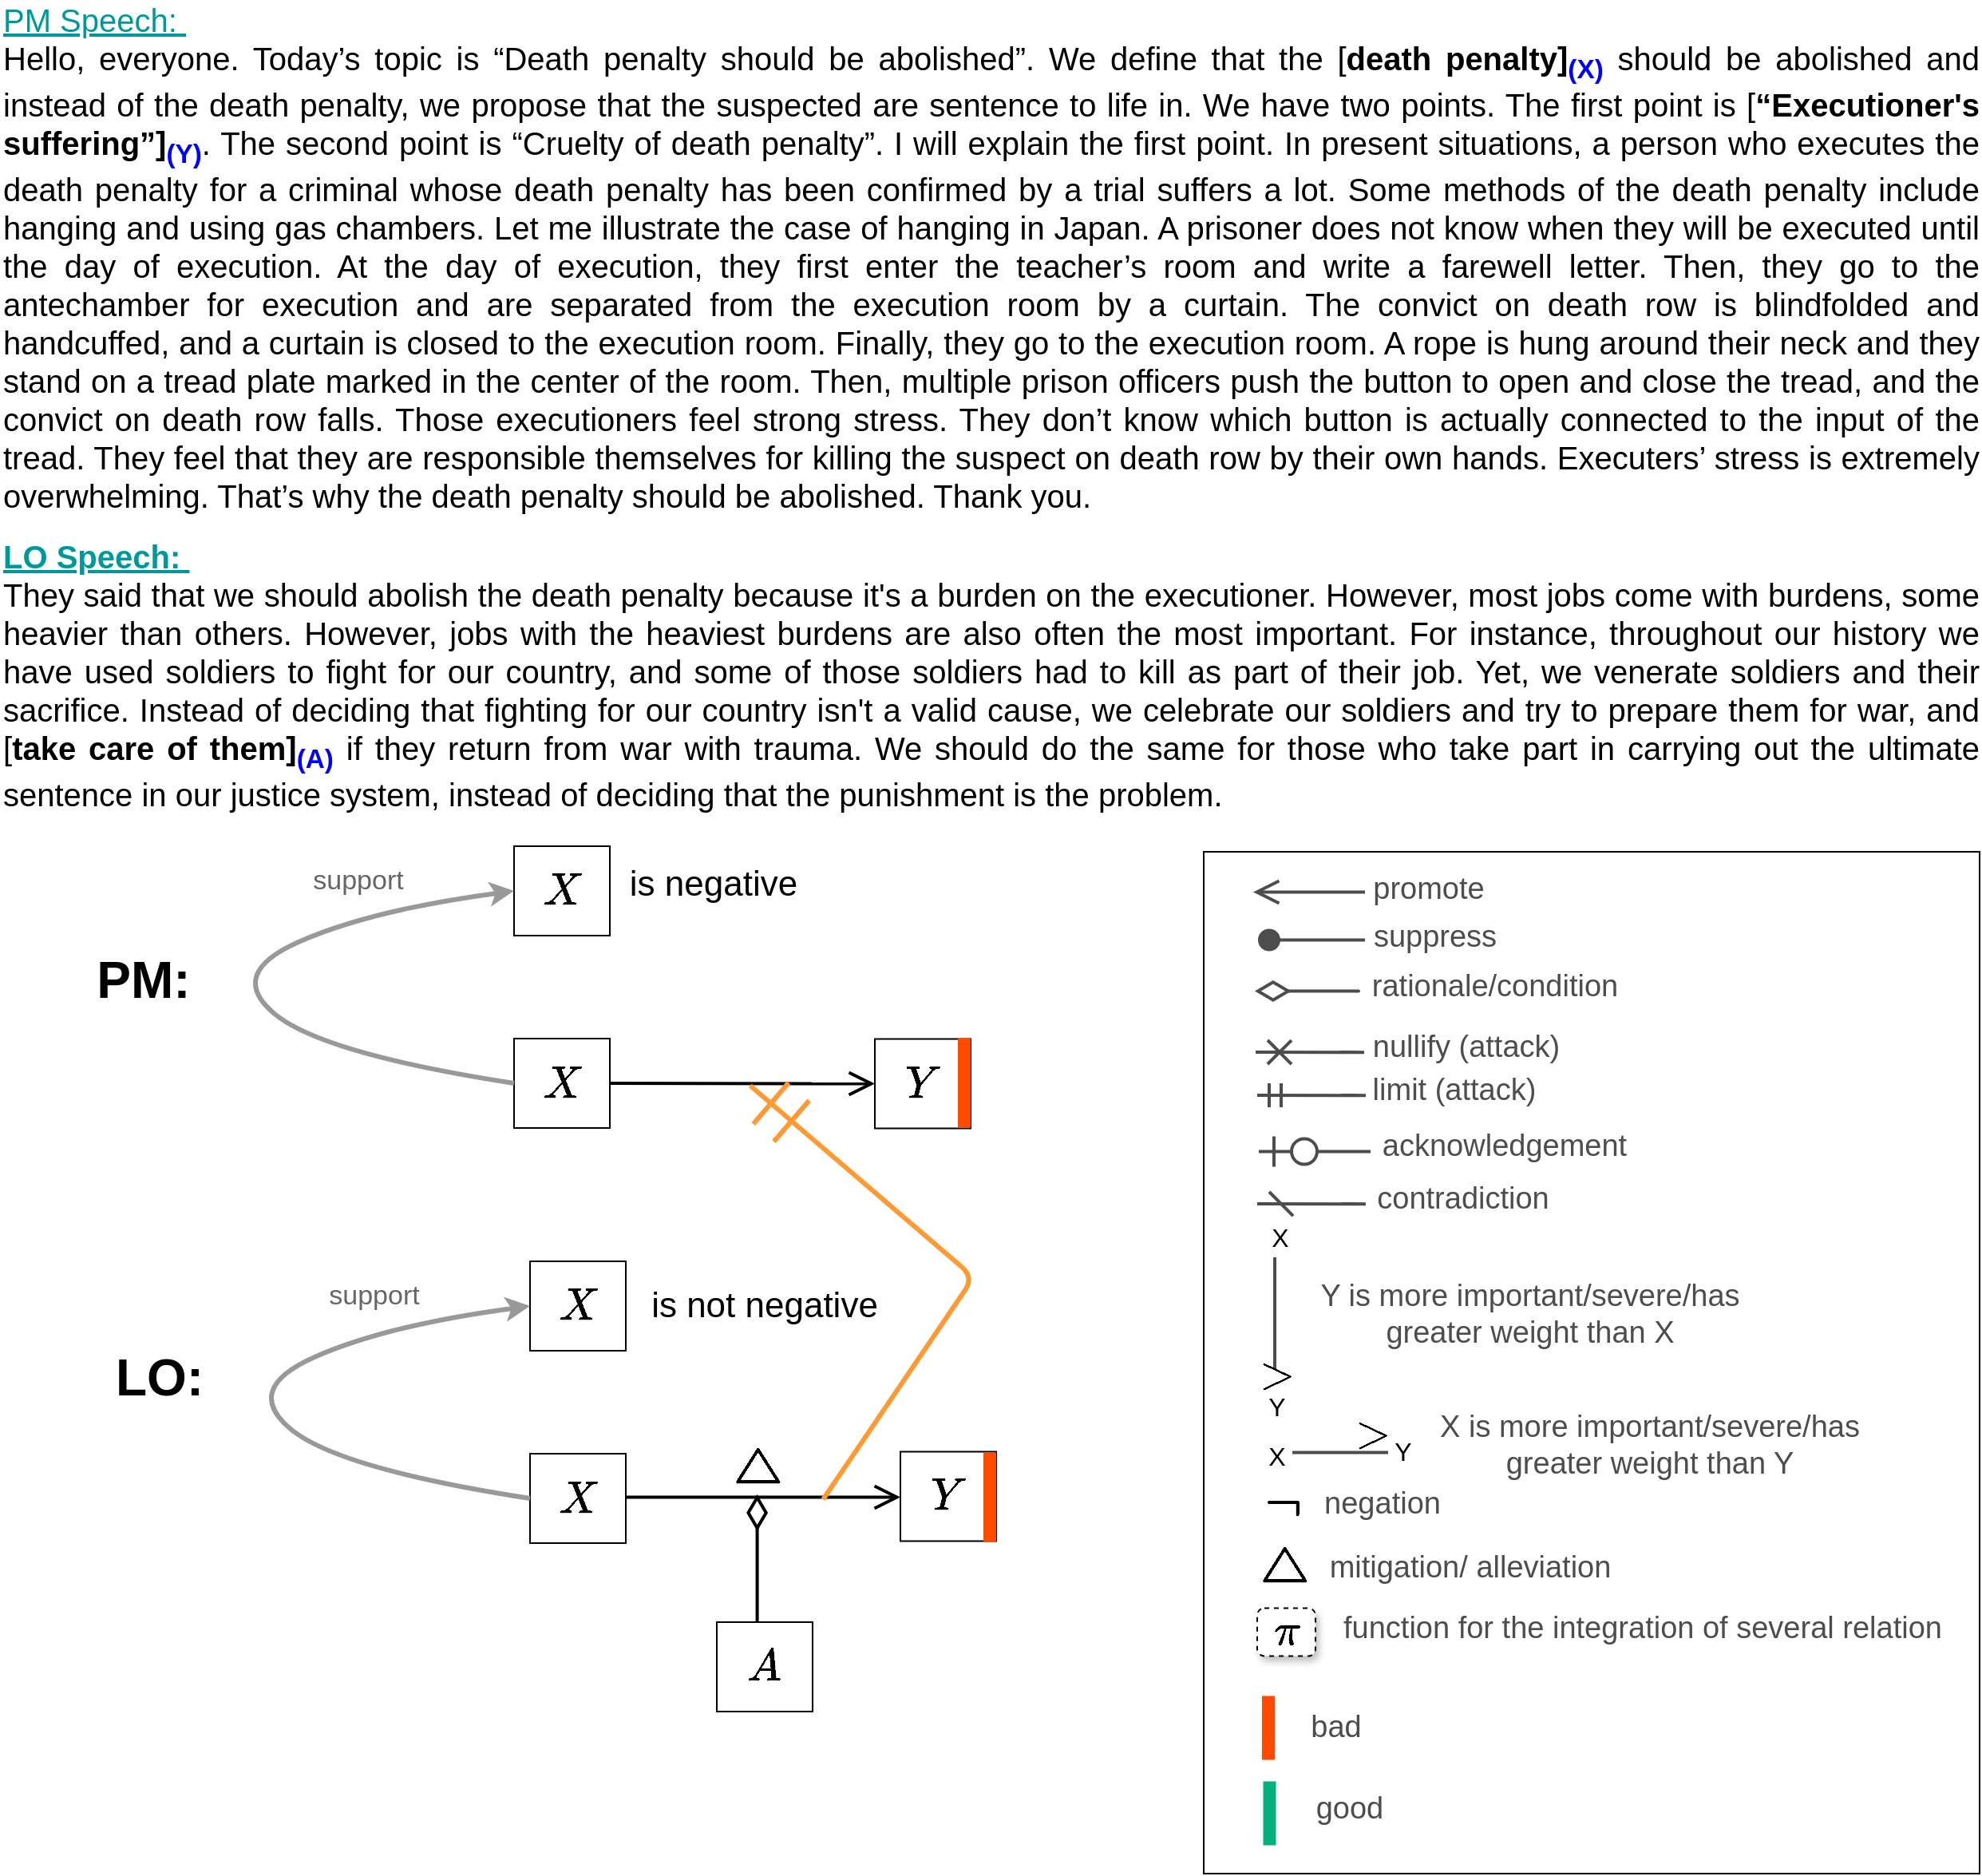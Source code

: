 <mxfile version="16.1.2" type="device"><diagram id="NebdKccpn1Tcwdz-Rh-k" name="Page-1"><mxGraphModel dx="1892" dy="3044" grid="1" gridSize="10" guides="1" tooltips="1" connect="1" arrows="1" fold="1" page="1" pageScale="1" pageWidth="1100" pageHeight="1700" math="1" shadow="0"><root><mxCell id="0"/><mxCell id="1" parent="0"/><mxCell id="UqYzVpXplDqsbALxIXjI-1" value="&lt;div style=&quot;text-align: justify ; font-size: 20px&quot;&gt;&lt;font style=&quot;font-size: 20px&quot; color=&quot;#009999&quot;&gt;&lt;u&gt;PM Speech:&amp;nbsp;&lt;/u&gt;&lt;/font&gt;&lt;/div&gt;&lt;div style=&quot;text-align: justify&quot;&gt;&lt;span style=&quot;font-size: 20px&quot;&gt;Hello, everyone. Today’s topic is “Death penalty should be abolished”. We define that the [&lt;b&gt;death penalty]&lt;sub&gt;&lt;font color=&quot;#0000ff&quot;&gt;(X)&lt;/font&gt;&lt;/sub&gt;&lt;/b&gt; should be abolished and instead of the death penalty, we propose that the suspected are sentence to life in. We have two points. The first point is [&lt;b&gt;“Executioner's suffering”]&lt;sub&gt;&lt;font color=&quot;#0000ff&quot;&gt;(Y)&lt;/font&gt;&lt;/sub&gt;&lt;/b&gt;. The second point is “Cruelty of death penalty”. I will explain the first point. In present situations, a person who executes the death penalty for a criminal whose death penalty has been confirmed by a trial suffers a lot. Some methods of the death penalty include hanging and using gas chambers. Let me illustrate the case of hanging in Japan. A prisoner does not know when they will be executed until the day of execution. At the day of execution, they first enter the teacher’s room and write a farewell letter. Then, they go to the antechamber for execution and are separated from the execution room by a curtain. The convict on death row is blindfolded and handcuffed, and a curtain is closed to the execution room. Finally, they go to the execution room. A rope is hung around their neck and they stand on a tread plate marked in the center of the room. Then, multiple prison officers push the button to open and close the tread, and the convict on death row falls. Those executioners feel strong stress. They don’t know which button is actually connected to the input of the tread. They feel that they are responsible themselves for killing the suspect on death row by their own hands. Executers’ stress is extremely overwhelming. That’s why the death penalty should be abolished. Thank you.&lt;/span&gt;&lt;br&gt;&lt;/div&gt;" style="text;html=1;strokeColor=none;fillColor=none;align=left;verticalAlign=middle;whiteSpace=wrap;rounded=0;" parent="1" vertex="1"><mxGeometry x="550" y="-9" width="1240" height="300" as="geometry"/></mxCell><mxCell id="UqYzVpXplDqsbALxIXjI-18" value="&lt;font size=&quot;1&quot;&gt;&lt;b style=&quot;font-size: 32px&quot;&gt;PM:&lt;/b&gt;&lt;/font&gt;" style="text;html=1;strokeColor=none;fillColor=none;align=center;verticalAlign=middle;whiteSpace=wrap;rounded=0;" parent="1" vertex="1"><mxGeometry x="600" y="574" width="80" height="40" as="geometry"/></mxCell><mxCell id="UqYzVpXplDqsbALxIXjI-19" value="&lt;font size=&quot;1&quot;&gt;&lt;b style=&quot;font-size: 32px&quot;&gt;LO:&lt;/b&gt;&lt;/font&gt;" style="text;html=1;strokeColor=none;fillColor=none;align=center;verticalAlign=middle;whiteSpace=wrap;rounded=0;" parent="1" vertex="1"><mxGeometry x="610" y="822.75" width="80" height="40" as="geometry"/></mxCell><mxCell id="UqYzVpXplDqsbALxIXjI-66" value="&lt;font style=&quot;font-size: 24px&quot;&gt;$$X$$&lt;/font&gt;" style="whiteSpace=wrap;html=1;align=center;" parent="1" vertex="1"><mxGeometry x="872" y="510" width="60" height="56" as="geometry"/></mxCell><mxCell id="UqYzVpXplDqsbALxIXjI-67" value="&lt;font style=&quot;font-size: 22px&quot;&gt;is negative&lt;/font&gt;" style="text;html=1;strokeColor=none;fillColor=none;align=center;verticalAlign=middle;whiteSpace=wrap;rounded=0;" parent="1" vertex="1"><mxGeometry x="942" y="516.5" width="110" height="35" as="geometry"/></mxCell><mxCell id="UqYzVpXplDqsbALxIXjI-68" value="&lt;font style=&quot;font-size: 24px&quot;&gt;$$X$$&lt;/font&gt;" style="whiteSpace=wrap;html=1;align=center;" parent="1" vertex="1"><mxGeometry x="872" y="630.5" width="60" height="56" as="geometry"/></mxCell><mxCell id="UqYzVpXplDqsbALxIXjI-69" value="&lt;font style=&quot;font-size: 24px&quot;&gt;$$Y$$&lt;/font&gt;" style="whiteSpace=wrap;html=1;align=center;" parent="1" vertex="1"><mxGeometry x="1098" y="630.75" width="60" height="56" as="geometry"/></mxCell><mxCell id="UqYzVpXplDqsbALxIXjI-70" value="" style="whiteSpace=wrap;html=1;fontColor=#666666;strokeColor=none;fillColor=#FF4B00;" parent="1" vertex="1"><mxGeometry x="1150" y="630.25" width="8" height="56" as="geometry"/></mxCell><mxCell id="UqYzVpXplDqsbALxIXjI-72" value="" style="endArrow=open;html=1;fontColor=#666666;endSize=12;entryX=0;entryY=0.5;entryDx=0;entryDy=0;endFill=0;strokeWidth=2;exitX=1;exitY=0.5;exitDx=0;exitDy=0;" parent="1" source="UqYzVpXplDqsbALxIXjI-68" target="UqYzVpXplDqsbALxIXjI-69" edge="1"><mxGeometry width="50" height="50" relative="1" as="geometry"><mxPoint x="978" y="658.16" as="sourcePoint"/><mxPoint x="1070.0" y="658.16" as="targetPoint"/></mxGeometry></mxCell><mxCell id="UqYzVpXplDqsbALxIXjI-77" value="" style="curved=1;endArrow=classic;html=1;strokeWidth=3;exitX=0;exitY=0.5;exitDx=0;exitDy=0;entryX=0;entryY=0.5;entryDx=0;entryDy=0;strokeColor=#999999;" parent="1" source="UqYzVpXplDqsbALxIXjI-68" target="UqYzVpXplDqsbALxIXjI-66" edge="1"><mxGeometry width="50" height="50" relative="1" as="geometry"><mxPoint x="592" y="660" as="sourcePoint"/><mxPoint x="642" y="610" as="targetPoint"/><Array as="points"><mxPoint x="752" y="640"/><mxPoint x="692" y="590"/><mxPoint x="782" y="550"/></Array></mxGeometry></mxCell><mxCell id="UqYzVpXplDqsbALxIXjI-78" value="&lt;font style=&quot;font-size: 17px&quot; color=&quot;#666666&quot;&gt;support&lt;/font&gt;" style="text;html=1;fillColor=none;align=center;verticalAlign=middle;whiteSpace=wrap;rounded=0;rotation=0;" parent="1" vertex="1"><mxGeometry x="742" y="516.5" width="65" height="30" as="geometry"/></mxCell><mxCell id="UqYzVpXplDqsbALxIXjI-79" value="&lt;font style=&quot;font-size: 24px&quot;&gt;$$X$$&lt;/font&gt;" style="whiteSpace=wrap;html=1;align=center;" parent="1" vertex="1"><mxGeometry x="882" y="770" width="60" height="56" as="geometry"/></mxCell><mxCell id="UqYzVpXplDqsbALxIXjI-80" value="&lt;font style=&quot;font-size: 22px&quot;&gt;is not negative&lt;/font&gt;" style="text;html=1;strokeColor=none;fillColor=none;align=center;verticalAlign=middle;whiteSpace=wrap;rounded=0;" parent="1" vertex="1"><mxGeometry x="952" y="780.5" width="154" height="35" as="geometry"/></mxCell><mxCell id="UqYzVpXplDqsbALxIXjI-81" value="&lt;font style=&quot;font-size: 24px&quot;&gt;$$X$$&lt;/font&gt;" style="whiteSpace=wrap;html=1;align=center;" parent="1" vertex="1"><mxGeometry x="882" y="890.5" width="60" height="56" as="geometry"/></mxCell><mxCell id="UqYzVpXplDqsbALxIXjI-85" value="" style="curved=1;endArrow=classic;html=1;strokeWidth=3;exitX=0;exitY=0.5;exitDx=0;exitDy=0;entryX=0;entryY=0.5;entryDx=0;entryDy=0;strokeColor=#999999;" parent="1" source="UqYzVpXplDqsbALxIXjI-81" target="UqYzVpXplDqsbALxIXjI-79" edge="1"><mxGeometry width="50" height="50" relative="1" as="geometry"><mxPoint x="602" y="920" as="sourcePoint"/><mxPoint x="652" y="870" as="targetPoint"/><Array as="points"><mxPoint x="762" y="900"/><mxPoint x="702" y="850"/><mxPoint x="792" y="810"/></Array></mxGeometry></mxCell><mxCell id="UqYzVpXplDqsbALxIXjI-86" value="&lt;font style=&quot;font-size: 17px&quot; color=&quot;#666666&quot;&gt;support&lt;/font&gt;" style="text;html=1;fillColor=none;align=center;verticalAlign=middle;whiteSpace=wrap;rounded=0;rotation=0;" parent="1" vertex="1"><mxGeometry x="752" y="776.5" width="65" height="30" as="geometry"/></mxCell><mxCell id="TlyaoN2gSQJr0GqYaBix-1" value="&lt;div style=&quot;text-align: justify ; font-size: 20px&quot;&gt;&lt;font style=&quot;font-size: 20px&quot; color=&quot;#009999&quot;&gt;&lt;b&gt;&lt;u&gt;LO Speech:&amp;nbsp;&lt;/u&gt;&lt;/b&gt;&lt;/font&gt;&lt;/div&gt;&lt;div style=&quot;text-align: justify&quot;&gt;&lt;span style=&quot;font-size: 20px&quot;&gt;They said that we should abolish the death penalty because it's a burden on the executioner. However, most jobs come with burdens, some heavier than others. However, jobs with the heaviest burdens are also often the most important. For instance, throughout our history we have used soldiers to fight for our country, and some of those soldiers had to kill as part of their job. Yet, we venerate soldiers and their sacrifice. Instead of deciding that fighting for our country isn't a valid cause, we celebrate our soldiers and try to prepare them for war, and [&lt;b&gt;take care of them]&lt;sub&gt;&lt;font color=&quot;#0000ff&quot;&gt;(A)&lt;/font&gt;&lt;/sub&gt;&lt;/b&gt; if they return from war with trauma. We should do the same for those who take part in carrying out the ultimate sentence in our justice system, instead of deciding that the punishment is the problem.&lt;/span&gt;&lt;br&gt;&lt;/div&gt;" style="text;html=1;strokeColor=none;fillColor=none;align=left;verticalAlign=middle;whiteSpace=wrap;rounded=0;" parent="1" vertex="1"><mxGeometry x="550" y="308" width="1240" height="190" as="geometry"/></mxCell><mxCell id="TlyaoN2gSQJr0GqYaBix-3" value="&lt;font style=&quot;font-size: 24px&quot;&gt;$$Y$$&lt;/font&gt;" style="whiteSpace=wrap;html=1;align=center;" parent="1" vertex="1"><mxGeometry x="1114" y="889.25" width="60" height="56" as="geometry"/></mxCell><mxCell id="TlyaoN2gSQJr0GqYaBix-4" value="" style="whiteSpace=wrap;html=1;fontColor=#666666;strokeColor=none;fillColor=#FF4B00;" parent="1" vertex="1"><mxGeometry x="1166" y="889.75" width="8" height="56" as="geometry"/></mxCell><mxCell id="FGASRaGhrt8bh0Swo0qo-1" value="" style="endArrow=open;html=1;fontColor=#666666;endSize=12;endFill=0;strokeWidth=2;" parent="1" edge="1"><mxGeometry width="50" height="50" relative="1" as="geometry"><mxPoint x="942" y="917.75" as="sourcePoint"/><mxPoint x="1114" y="917.75" as="targetPoint"/></mxGeometry></mxCell><mxCell id="FGASRaGhrt8bh0Swo0qo-15" value="" style="endArrow=none;html=1;endSize=0;strokeWidth=3;startArrow=ERmandOne;startFill=0;startSize=30;strokeColor=#FF9933;entryX=0.878;entryY=1.089;entryDx=0;entryDy=0;entryPerimeter=0;" parent="1" edge="1"><mxGeometry width="50" height="50" relative="1" as="geometry"><mxPoint x="1020" y="660" as="sourcePoint"/><mxPoint x="1065.58" y="919.115" as="targetPoint"/><Array as="points"><mxPoint x="1160" y="780"/></Array></mxGeometry></mxCell><mxCell id="noukX7ChWpo38gmrOb5E-2" value="" style="endArrow=none;html=1;endSize=0;strokeColor=#000000;strokeWidth=2;startArrow=diamondThin;startFill=0;startSize=17;entryX=0.5;entryY=0;entryDx=0;entryDy=0;" parent="1" edge="1"><mxGeometry width="50" height="50" relative="1" as="geometry"><mxPoint x="1024.29" y="916.0" as="sourcePoint"/><mxPoint x="1024.29" y="1000" as="targetPoint"/><Array as="points"/></mxGeometry></mxCell><mxCell id="noukX7ChWpo38gmrOb5E-3" value="&lt;font style=&quot;font-size: 24px&quot;&gt;$$A$$&lt;/font&gt;" style="whiteSpace=wrap;html=1;align=center;" parent="1" vertex="1"><mxGeometry x="999" y="996" width="60" height="56" as="geometry"/></mxCell><mxCell id="NuFVstjrMYpYnu_FxubX-1" value="&lt;font style=&quot;font-size: 26px&quot;&gt;$$\boldsymbol{\triangle}$$&lt;/font&gt;" style="text;html=1;strokeColor=none;fillColor=none;align=center;verticalAlign=middle;whiteSpace=wrap;rounded=0;" parent="1" vertex="1"><mxGeometry x="995" y="882" width="60" height="35" as="geometry"/></mxCell><mxCell id="vJCvudCFWlSQBwVNfWVZ-1" value="" style="rounded=0;whiteSpace=wrap;html=1;glass=0;sketch=0;strokeColor=default;fillColor=none;" parent="1" vertex="1"><mxGeometry x="1304" y="513.5" width="486" height="640" as="geometry"/></mxCell><mxCell id="vJCvudCFWlSQBwVNfWVZ-2" value="" style="endArrow=ERzeroToOne;html=1;endFill=1;endSize=16;strokeWidth=2;strokeColor=#4D4D4D;" parent="1" edge="1"><mxGeometry width="50" height="50" relative="1" as="geometry"><mxPoint x="1408.5" y="701.25" as="sourcePoint"/><mxPoint x="1338.5" y="701.25" as="targetPoint"/></mxGeometry></mxCell><mxCell id="vJCvudCFWlSQBwVNfWVZ-3" value="" style="endArrow=none;html=1;endSize=16;strokeWidth=2;strokeColor=#4D4D4D;" parent="1" edge="1"><mxGeometry width="50" height="50" relative="1" as="geometry"><mxPoint x="1348.5" y="837.5" as="sourcePoint"/><mxPoint x="1348.5" y="767.5" as="targetPoint"/></mxGeometry></mxCell><mxCell id="vJCvudCFWlSQBwVNfWVZ-4" value="&lt;span style=&quot;font-size: 24px&quot;&gt;&lt;font style=&quot;font-size: 24px&quot;&gt;$$&amp;gt;$$&lt;/font&gt;&lt;/span&gt;" style="text;html=1;strokeColor=none;fillColor=none;align=center;verticalAlign=middle;whiteSpace=wrap;rounded=0;fontSize=24;fontStyle=1;horizontal=1;" parent="1" vertex="1"><mxGeometry x="1329.5" y="830.5" width="40" height="20" as="geometry"/></mxCell><mxCell id="vJCvudCFWlSQBwVNfWVZ-5" value="&lt;span style=&quot;font-size: 19px&quot;&gt;Y is more important/severe/has greater weight than X&lt;/span&gt;" style="text;html=1;strokeColor=none;fillColor=none;align=center;verticalAlign=middle;whiteSpace=wrap;rounded=0;fontColor=#4D4D4D;" parent="1" vertex="1"><mxGeometry x="1360.5" y="777.5" width="294.5" height="50" as="geometry"/></mxCell><mxCell id="vJCvudCFWlSQBwVNfWVZ-6" value="&lt;font style=&quot;font-size: 16px&quot;&gt;X&lt;/font&gt;" style="text;html=1;strokeColor=none;fillColor=none;align=center;verticalAlign=middle;whiteSpace=wrap;rounded=0;fontSize=14;" parent="1" vertex="1"><mxGeometry x="1331.5" y="745.25" width="40" height="20" as="geometry"/></mxCell><mxCell id="vJCvudCFWlSQBwVNfWVZ-7" value="&lt;font style=&quot;font-size: 16px&quot;&gt;Y&lt;/font&gt;" style="text;html=1;strokeColor=none;fillColor=none;align=center;verticalAlign=middle;whiteSpace=wrap;rounded=0;fontSize=14;" parent="1" vertex="1"><mxGeometry x="1329.5" y="850.5" width="40" height="20" as="geometry"/></mxCell><mxCell id="vJCvudCFWlSQBwVNfWVZ-8" value="" style="endArrow=none;html=1;endSize=0;strokeWidth=2;startArrow=cross;startFill=0;startSize=12;strokeColor=#4D4D4D;" parent="1" edge="1"><mxGeometry width="50" height="50" relative="1" as="geometry"><mxPoint x="1336.5" y="639.0" as="sourcePoint"/><mxPoint x="1404.5" y="639.12" as="targetPoint"/><Array as="points"><mxPoint x="1404.5" y="639.12"/><mxPoint x="1386.5" y="639"/></Array></mxGeometry></mxCell><mxCell id="vJCvudCFWlSQBwVNfWVZ-9" value="&lt;font style=&quot;font-size: 19px&quot;&gt;nullify (attack)&lt;/font&gt;" style="text;html=1;strokeColor=none;fillColor=none;align=center;verticalAlign=middle;whiteSpace=wrap;rounded=0;fontColor=#4D4D4D;" parent="1" vertex="1"><mxGeometry x="1398.5" y="619.25" width="138.5" height="34" as="geometry"/></mxCell><mxCell id="vJCvudCFWlSQBwVNfWVZ-10" value="" style="endArrow=open;html=1;fontColor=#666666;endSize=12;endFill=0;strokeWidth=2;strokeColor=#4D4D4D;" parent="1" edge="1"><mxGeometry width="50" height="50" relative="1" as="geometry"><mxPoint x="1405" y="538.75" as="sourcePoint"/><mxPoint x="1335" y="538.75" as="targetPoint"/></mxGeometry></mxCell><mxCell id="vJCvudCFWlSQBwVNfWVZ-11" value="&lt;span style=&quot;font-size: 19px&quot;&gt;promote&lt;/span&gt;" style="text;html=1;strokeColor=none;fillColor=none;align=center;verticalAlign=middle;whiteSpace=wrap;rounded=0;fontColor=#4D4D4D;" parent="1" vertex="1"><mxGeometry x="1405" y="519.75" width="80" height="34" as="geometry"/></mxCell><mxCell id="vJCvudCFWlSQBwVNfWVZ-12" value="" style="endArrow=oval;html=1;fontColor=#666666;endSize=12;endFill=1;strokeWidth=2;strokeColor=#4D4D4D;" parent="1" edge="1"><mxGeometry width="50" height="50" relative="1" as="geometry"><mxPoint x="1405" y="568.75" as="sourcePoint"/><mxPoint x="1345" y="568.75" as="targetPoint"/></mxGeometry></mxCell><mxCell id="vJCvudCFWlSQBwVNfWVZ-13" value="&lt;span style=&quot;font-size: 19px&quot;&gt;suppress&lt;/span&gt;" style="text;html=1;strokeColor=none;fillColor=none;align=center;verticalAlign=middle;whiteSpace=wrap;rounded=0;fontColor=#4D4D4D;" parent="1" vertex="1"><mxGeometry x="1409" y="549.75" width="80" height="34" as="geometry"/></mxCell><mxCell id="vJCvudCFWlSQBwVNfWVZ-14" value="" style="endArrow=none;html=1;endSize=0;strokeWidth=2;startArrow=diamondThin;startFill=0;startSize=17;strokeColor=#4D4D4D;" parent="1" edge="1"><mxGeometry width="50" height="50" relative="1" as="geometry"><mxPoint x="1336" y="600.75" as="sourcePoint"/><mxPoint x="1374" y="600.75" as="targetPoint"/><Array as="points"><mxPoint x="1406" y="600.75"/><mxPoint x="1384" y="600.75"/></Array></mxGeometry></mxCell><mxCell id="vJCvudCFWlSQBwVNfWVZ-15" value="&lt;font style=&quot;font-size: 19px&quot;&gt;rationale/condition&lt;/font&gt;" style="text;html=1;strokeColor=none;fillColor=none;align=center;verticalAlign=middle;whiteSpace=wrap;rounded=0;fontColor=#4D4D4D;" parent="1" vertex="1"><mxGeometry x="1401" y="580.75" width="171" height="34" as="geometry"/></mxCell><mxCell id="vJCvudCFWlSQBwVNfWVZ-16" value="&lt;font style=&quot;font-size: 19px&quot;&gt;acknowledgement&lt;/font&gt;" style="text;html=1;strokeColor=none;fillColor=none;align=center;verticalAlign=middle;whiteSpace=wrap;rounded=0;fontColor=#4D4D4D;" parent="1" vertex="1"><mxGeometry x="1409" y="681.25" width="167" height="34" as="geometry"/></mxCell><mxCell id="vJCvudCFWlSQBwVNfWVZ-17" value="" style="endArrow=none;html=1;endSize=16;strokeWidth=2;strokeColor=#4D4D4D;" parent="1" edge="1"><mxGeometry width="50" height="50" relative="1" as="geometry"><mxPoint x="1419.5" y="889.75" as="sourcePoint"/><mxPoint x="1359.5" y="889.75" as="targetPoint"/></mxGeometry></mxCell><mxCell id="vJCvudCFWlSQBwVNfWVZ-18" value="&lt;span style=&quot;font-size: 24px&quot;&gt;&lt;font style=&quot;font-size: 24px&quot;&gt;$$&amp;gt;$$&lt;/font&gt;&lt;/span&gt;" style="text;html=1;strokeColor=none;fillColor=none;align=center;verticalAlign=middle;whiteSpace=wrap;rounded=0;fontSize=24;fontStyle=1;horizontal=1;" parent="1" vertex="1"><mxGeometry x="1389.5" y="867.75" width="40" height="20" as="geometry"/></mxCell><mxCell id="vJCvudCFWlSQBwVNfWVZ-19" value="&lt;font style=&quot;font-size: 16px&quot;&gt;X&lt;/font&gt;" style="text;html=1;strokeColor=none;fillColor=none;align=center;verticalAlign=middle;whiteSpace=wrap;rounded=0;fontSize=14;" parent="1" vertex="1"><mxGeometry x="1329.5" y="881.75" width="40" height="20" as="geometry"/></mxCell><mxCell id="vJCvudCFWlSQBwVNfWVZ-20" value="&lt;font style=&quot;font-size: 16px&quot;&gt;Y&lt;/font&gt;" style="text;html=1;strokeColor=none;fillColor=none;align=center;verticalAlign=middle;whiteSpace=wrap;rounded=0;fontSize=14;" parent="1" vertex="1"><mxGeometry x="1408.5" y="878.75" width="40" height="20" as="geometry"/></mxCell><mxCell id="vJCvudCFWlSQBwVNfWVZ-21" value="&lt;span style=&quot;font-size: 19px&quot;&gt;X is more important/severe/has greater weight&amp;nbsp;&lt;/span&gt;&lt;span style=&quot;font-size: 19px&quot;&gt;than Y&lt;/span&gt;" style="text;html=1;strokeColor=none;fillColor=none;align=center;verticalAlign=middle;whiteSpace=wrap;rounded=0;fontColor=#4D4D4D;" parent="1" vertex="1"><mxGeometry x="1449.5" y="867.75" width="266.5" height="34" as="geometry"/></mxCell><mxCell id="vJCvudCFWlSQBwVNfWVZ-22" value="" style="endArrow=none;html=1;endSize=0;strokeWidth=2;startArrow=dash;startFill=0;startSize=12;strokeColor=#4D4D4D;" parent="1" edge="1"><mxGeometry width="50" height="50" relative="1" as="geometry"><mxPoint x="1337.5" y="734.0" as="sourcePoint"/><mxPoint x="1405.5" y="734.12" as="targetPoint"/><Array as="points"><mxPoint x="1405.5" y="734.12"/><mxPoint x="1387.5" y="734"/></Array></mxGeometry></mxCell><mxCell id="vJCvudCFWlSQBwVNfWVZ-23" value="&lt;font style=&quot;font-size: 19px&quot;&gt;contradiction&lt;/font&gt;" style="text;html=1;strokeColor=none;fillColor=none;align=center;verticalAlign=middle;whiteSpace=wrap;rounded=0;fontColor=#4D4D4D;" parent="1" vertex="1"><mxGeometry x="1411.5" y="714.25" width="109" height="34" as="geometry"/></mxCell><mxCell id="vJCvudCFWlSQBwVNfWVZ-24" value="" style="whiteSpace=wrap;html=1;fontColor=#666666;strokeColor=none;fillColor=#FF4B00;" parent="1" vertex="1"><mxGeometry x="1340.5" y="1042.25" width="8" height="40" as="geometry"/></mxCell><mxCell id="vJCvudCFWlSQBwVNfWVZ-25" value="&lt;span style=&quot;font-size: 19px&quot;&gt;bad&lt;/span&gt;" style="text;html=1;strokeColor=none;fillColor=none;align=center;verticalAlign=middle;whiteSpace=wrap;rounded=0;fontColor=#4D4D4D;" parent="1" vertex="1"><mxGeometry x="1359" y="1045.25" width="55.5" height="34" as="geometry"/></mxCell><mxCell id="vJCvudCFWlSQBwVNfWVZ-26" value="" style="whiteSpace=wrap;html=1;fontColor=#666666;strokeColor=none;fillColor=#03AF7A;" parent="1" vertex="1"><mxGeometry x="1341.25" y="1095.75" width="8" height="40" as="geometry"/></mxCell><mxCell id="vJCvudCFWlSQBwVNfWVZ-27" value="&lt;span style=&quot;font-size: 19px&quot;&gt;good&lt;/span&gt;" style="text;html=1;strokeColor=none;fillColor=none;align=center;verticalAlign=middle;whiteSpace=wrap;rounded=0;fontColor=#4D4D4D;" parent="1" vertex="1"><mxGeometry x="1362" y="1095.75" width="66.5" height="34" as="geometry"/></mxCell><mxCell id="vJCvudCFWlSQBwVNfWVZ-28" value="&lt;span style=&quot;font-size: 19px&quot;&gt;mitigation/&amp;nbsp;&lt;/span&gt;&lt;span style=&quot;font-size: 19px&quot;&gt;alleviation&lt;/span&gt;" style="text;html=1;strokeColor=none;fillColor=none;align=center;verticalAlign=middle;whiteSpace=wrap;rounded=0;fontColor=#4D4D4D;" parent="1" vertex="1"><mxGeometry x="1378.25" y="945" width="186" height="34" as="geometry"/></mxCell><mxCell id="vJCvudCFWlSQBwVNfWVZ-29" value="&lt;font style=&quot;font-size: 26px&quot;&gt;$$\boldsymbol{\triangle}$$&lt;/font&gt;" style="text;html=1;strokeColor=none;fillColor=none;align=center;verticalAlign=middle;whiteSpace=wrap;rounded=0;" parent="1" vertex="1"><mxGeometry x="1325.25" y="944" width="60" height="35" as="geometry"/></mxCell><mxCell id="vJCvudCFWlSQBwVNfWVZ-30" value="&lt;font style=&quot;font-size: 26px&quot;&gt;$$\boldsymbol{\neg}$$&lt;/font&gt;" style="text;html=1;strokeColor=none;fillColor=none;align=center;verticalAlign=middle;whiteSpace=wrap;rounded=0;" parent="1" vertex="1"><mxGeometry x="1323.5" y="905" width="60" height="35" as="geometry"/></mxCell><mxCell id="vJCvudCFWlSQBwVNfWVZ-31" value="&lt;span style=&quot;font-size: 19px&quot;&gt;negation&lt;/span&gt;" style="text;html=1;strokeColor=none;fillColor=none;align=center;verticalAlign=middle;whiteSpace=wrap;rounded=0;fontColor=#4D4D4D;" parent="1" vertex="1"><mxGeometry x="1376" y="905" width="80" height="34" as="geometry"/></mxCell><mxCell id="vJCvudCFWlSQBwVNfWVZ-32" value="&lt;font style=&quot;font-size: 24px&quot;&gt;$$\pi$$&lt;/font&gt;" style="whiteSpace=wrap;html=1;dashed=1;perimeterSpacing=0;shadow=1;align=center;rounded=1;" parent="1" vertex="1"><mxGeometry x="1337.5" y="987.25" width="36.5" height="30" as="geometry"/></mxCell><mxCell id="vJCvudCFWlSQBwVNfWVZ-33" value="&lt;span style=&quot;font-size: 19px&quot;&gt;function for the integration of several relation&lt;/span&gt;" style="text;html=1;strokeColor=none;fillColor=none;align=center;verticalAlign=middle;whiteSpace=wrap;rounded=0;fontColor=#4D4D4D;" parent="1" vertex="1"><mxGeometry x="1378.25" y="983.25" width="401.75" height="34" as="geometry"/></mxCell><mxCell id="vJCvudCFWlSQBwVNfWVZ-34" value="" style="endArrow=none;html=1;endSize=0;strokeWidth=2;startArrow=ERmandOne;startFill=0;startSize=12;strokeColor=#4D4D4D;" parent="1" edge="1"><mxGeometry width="50" height="50" relative="1" as="geometry"><mxPoint x="1337.5" y="666.0" as="sourcePoint"/><mxPoint x="1405.5" y="666.12" as="targetPoint"/><Array as="points"><mxPoint x="1405.5" y="666.12"/><mxPoint x="1387.5" y="666"/></Array></mxGeometry></mxCell><mxCell id="vJCvudCFWlSQBwVNfWVZ-35" value="&lt;span style=&quot;font-size: 19px&quot;&gt;limit (attack)&lt;/span&gt;" style="text;html=1;strokeColor=none;fillColor=none;align=center;verticalAlign=middle;whiteSpace=wrap;rounded=0;fontColor=#4D4D4D;" parent="1" vertex="1"><mxGeometry x="1396.5" y="646.25" width="127.5" height="34" as="geometry"/></mxCell></root></mxGraphModel></diagram></mxfile>